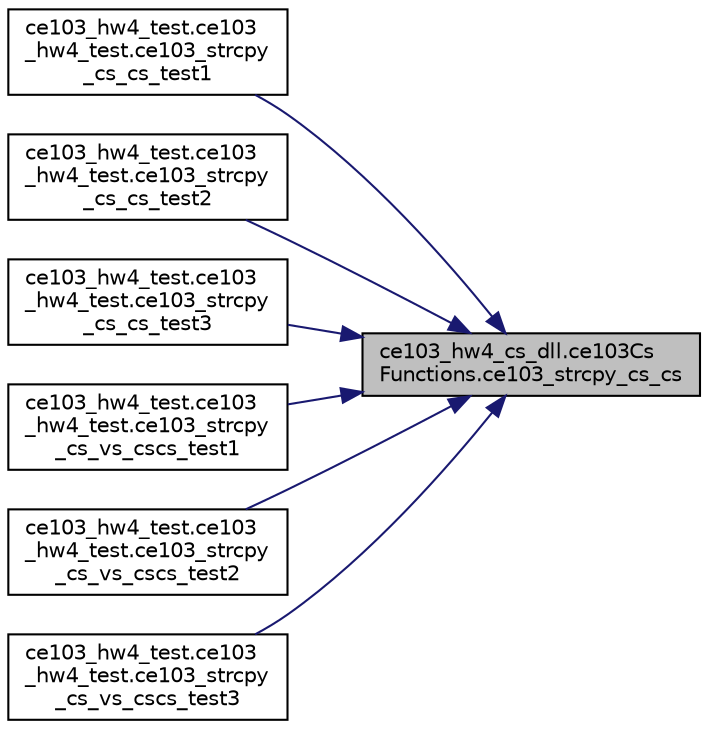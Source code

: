 digraph "ce103_hw4_cs_dll.ce103CsFunctions.ce103_strcpy_cs_cs"
{
 // INTERACTIVE_SVG=YES
 // LATEX_PDF_SIZE
  edge [fontname="Helvetica",fontsize="10",labelfontname="Helvetica",labelfontsize="10"];
  node [fontname="Helvetica",fontsize="10",shape=record];
  rankdir="RL";
  Node1 [label="ce103_hw4_cs_dll.ce103Cs\lFunctions.ce103_strcpy_cs_cs",height=0.2,width=0.4,color="black", fillcolor="grey75", style="filled", fontcolor="black",tooltip=" "];
  Node1 -> Node2 [dir="back",color="midnightblue",fontsize="10",style="solid",fontname="Helvetica"];
  Node2 [label="ce103_hw4_test.ce103\l_hw4_test.ce103_strcpy\l_cs_cs_test1",height=0.2,width=0.4,color="black", fillcolor="white", style="filled",URL="$d4/d63/a00082.html#a375f9a5faaa1bcbc8a9a3b48a19ebd5b",tooltip=" "];
  Node1 -> Node3 [dir="back",color="midnightblue",fontsize="10",style="solid",fontname="Helvetica"];
  Node3 [label="ce103_hw4_test.ce103\l_hw4_test.ce103_strcpy\l_cs_cs_test2",height=0.2,width=0.4,color="black", fillcolor="white", style="filled",URL="$d4/d63/a00082.html#a4a4f13740cf15511d3220d8aa47fef79",tooltip=" "];
  Node1 -> Node4 [dir="back",color="midnightblue",fontsize="10",style="solid",fontname="Helvetica"];
  Node4 [label="ce103_hw4_test.ce103\l_hw4_test.ce103_strcpy\l_cs_cs_test3",height=0.2,width=0.4,color="black", fillcolor="white", style="filled",URL="$d4/d63/a00082.html#a92004db92942a6cf17d534f33f83324a",tooltip=" "];
  Node1 -> Node5 [dir="back",color="midnightblue",fontsize="10",style="solid",fontname="Helvetica"];
  Node5 [label="ce103_hw4_test.ce103\l_hw4_test.ce103_strcpy\l_cs_vs_cscs_test1",height=0.2,width=0.4,color="black", fillcolor="white", style="filled",URL="$d4/d63/a00082.html#a4a5653b46b006c16966a687fabfe4b4a",tooltip=" "];
  Node1 -> Node6 [dir="back",color="midnightblue",fontsize="10",style="solid",fontname="Helvetica"];
  Node6 [label="ce103_hw4_test.ce103\l_hw4_test.ce103_strcpy\l_cs_vs_cscs_test2",height=0.2,width=0.4,color="black", fillcolor="white", style="filled",URL="$d4/d63/a00082.html#a4e151258ec168b233d6e6cbe37214605",tooltip=" "];
  Node1 -> Node7 [dir="back",color="midnightblue",fontsize="10",style="solid",fontname="Helvetica"];
  Node7 [label="ce103_hw4_test.ce103\l_hw4_test.ce103_strcpy\l_cs_vs_cscs_test3",height=0.2,width=0.4,color="black", fillcolor="white", style="filled",URL="$d4/d63/a00082.html#a357867c52f3d0d38dff7b0e4fd6c6339",tooltip=" "];
}
